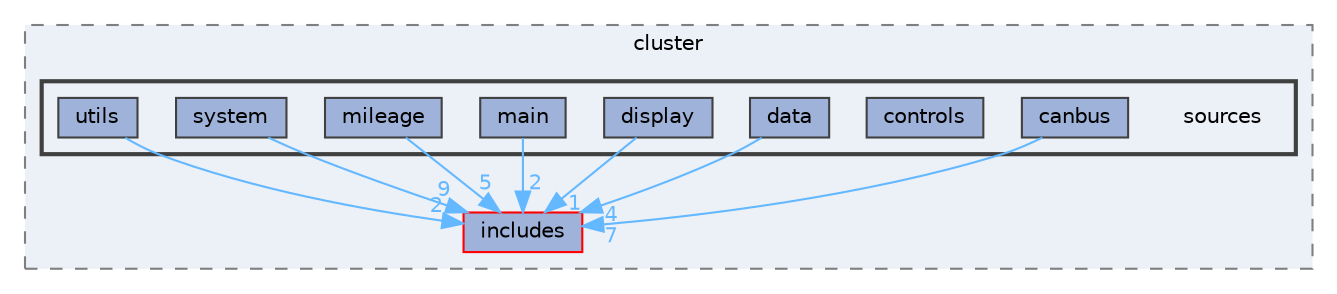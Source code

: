 digraph "apps/cluster/sources"
{
 // LATEX_PDF_SIZE
  bgcolor="transparent";
  edge [fontname=Helvetica,fontsize=10,labelfontname=Helvetica,labelfontsize=10];
  node [fontname=Helvetica,fontsize=10,shape=box,height=0.2,width=0.4];
  compound=true
  subgraph clusterdir_3fc8f51dd17eafa9e714d9ca93022f96 {
    graph [ bgcolor="#ecf0f7", pencolor="grey50", label="cluster", fontname=Helvetica,fontsize=10 style="filled,dashed", URL="dir_3fc8f51dd17eafa9e714d9ca93022f96.html",tooltip=""]
  dir_2a4f0eb436765d0e1bfbb2d23c4680c4 [label="includes", fillcolor="#9fb2da", color="red", style="filled", URL="dir_2a4f0eb436765d0e1bfbb2d23c4680c4.html",tooltip=""];
  subgraph clusterdir_e8585d75386710cc6ee08c6bbe2706b6 {
    graph [ bgcolor="#ecf0f7", pencolor="grey25", label="", fontname=Helvetica,fontsize=10 style="filled,bold", URL="dir_e8585d75386710cc6ee08c6bbe2706b6.html",tooltip=""]
    dir_e8585d75386710cc6ee08c6bbe2706b6 [shape=plaintext, label="sources"];
  dir_1eaabe201dc6a0993d649c24cef9b974 [label="canbus", fillcolor="#9fb2da", color="grey25", style="filled", URL="dir_1eaabe201dc6a0993d649c24cef9b974.html",tooltip=""];
  dir_0d26736eec43091ec877c6d90a8af82e [label="controls", fillcolor="#9fb2da", color="grey25", style="filled", URL="dir_0d26736eec43091ec877c6d90a8af82e.html",tooltip=""];
  dir_b9e2b4c4c3bb5f06329c7d00fb0adc22 [label="data", fillcolor="#9fb2da", color="grey25", style="filled", URL="dir_b9e2b4c4c3bb5f06329c7d00fb0adc22.html",tooltip=""];
  dir_5f03699573666897646a9f8ebf538722 [label="display", fillcolor="#9fb2da", color="grey25", style="filled", URL="dir_5f03699573666897646a9f8ebf538722.html",tooltip=""];
  dir_ff795ad2fd8535d2cb208d5e57d37ae2 [label="main", fillcolor="#9fb2da", color="grey25", style="filled", URL="dir_ff795ad2fd8535d2cb208d5e57d37ae2.html",tooltip=""];
  dir_89343fdf512f5bc974cce32a1894f39f [label="mileage", fillcolor="#9fb2da", color="grey25", style="filled", URL="dir_89343fdf512f5bc974cce32a1894f39f.html",tooltip=""];
  dir_386af7c97f1c16ec6d0f3ce787cc94cb [label="system", fillcolor="#9fb2da", color="grey25", style="filled", URL="dir_386af7c97f1c16ec6d0f3ce787cc94cb.html",tooltip=""];
  dir_d3a8d72922a08b715bc86c1d4d4f1ec9 [label="utils", fillcolor="#9fb2da", color="grey25", style="filled", URL="dir_d3a8d72922a08b715bc86c1d4d4f1ec9.html",tooltip=""];
  }
  }
  dir_1eaabe201dc6a0993d649c24cef9b974->dir_2a4f0eb436765d0e1bfbb2d23c4680c4 [headlabel="7", labeldistance=1.5 headhref="dir_000005_000017.html" href="dir_000005_000017.html" color="steelblue1" fontcolor="steelblue1"];
  dir_b9e2b4c4c3bb5f06329c7d00fb0adc22->dir_2a4f0eb436765d0e1bfbb2d23c4680c4 [headlabel="4", labeldistance=1.5 headhref="dir_000012_000017.html" href="dir_000012_000017.html" color="steelblue1" fontcolor="steelblue1"];
  dir_5f03699573666897646a9f8ebf538722->dir_2a4f0eb436765d0e1bfbb2d23c4680c4 [headlabel="1", labeldistance=1.5 headhref="dir_000014_000017.html" href="dir_000014_000017.html" color="steelblue1" fontcolor="steelblue1"];
  dir_ff795ad2fd8535d2cb208d5e57d37ae2->dir_2a4f0eb436765d0e1bfbb2d23c4680c4 [headlabel="2", labeldistance=1.5 headhref="dir_000020_000017.html" href="dir_000020_000017.html" color="steelblue1" fontcolor="steelblue1"];
  dir_89343fdf512f5bc974cce32a1894f39f->dir_2a4f0eb436765d0e1bfbb2d23c4680c4 [headlabel="5", labeldistance=1.5 headhref="dir_000023_000017.html" href="dir_000023_000017.html" color="steelblue1" fontcolor="steelblue1"];
  dir_386af7c97f1c16ec6d0f3ce787cc94cb->dir_2a4f0eb436765d0e1bfbb2d23c4680c4 [headlabel="9", labeldistance=1.5 headhref="dir_000030_000017.html" href="dir_000030_000017.html" color="steelblue1" fontcolor="steelblue1"];
  dir_d3a8d72922a08b715bc86c1d4d4f1ec9->dir_2a4f0eb436765d0e1bfbb2d23c4680c4 [headlabel="2", labeldistance=1.5 headhref="dir_000035_000017.html" href="dir_000035_000017.html" color="steelblue1" fontcolor="steelblue1"];
}
